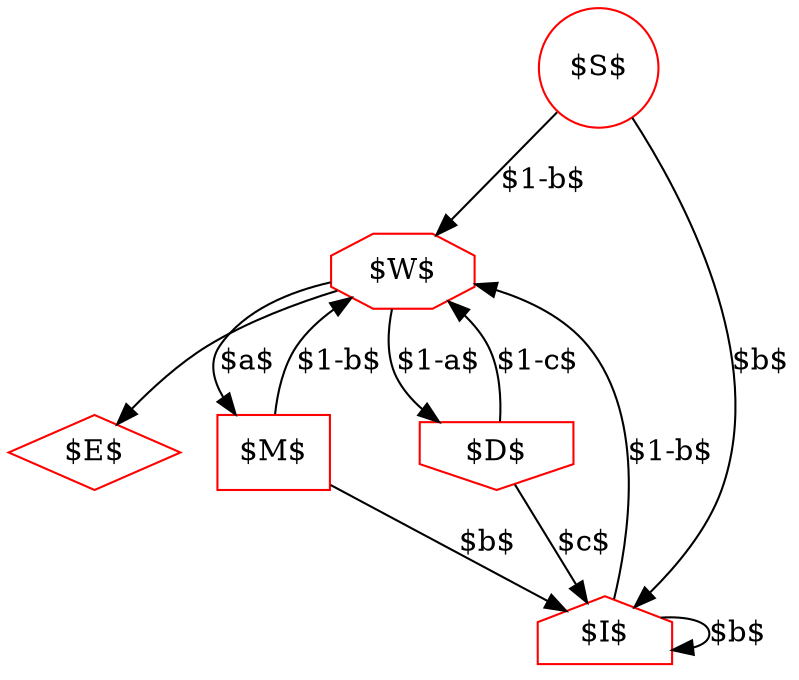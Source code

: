 digraph G {

    S [label="$S$", shape=circle, color=red];
    E [label="$E$", shape=diamond, color=red];

    W [label="$W$", shape=octagon, color=red];

    I [label="$I$", shape=house, color=red];
    M [label="$M$", shape=rect, color=red];
    D [label="$D$", shape=invhouse, color=red];

S->I [label="$b$"];
S->W [label="$1-b$"];

M->I [label="$b$"];
M->W [label="$1-b$"];

D->I [label="$c$"];
D->W [label="$1-c$"];

I->I [label="$b$"];
I->W [label="$1-b$"];

W->E;
W->M [label="$a$"];
W->D [label="$1-a$"];


}
